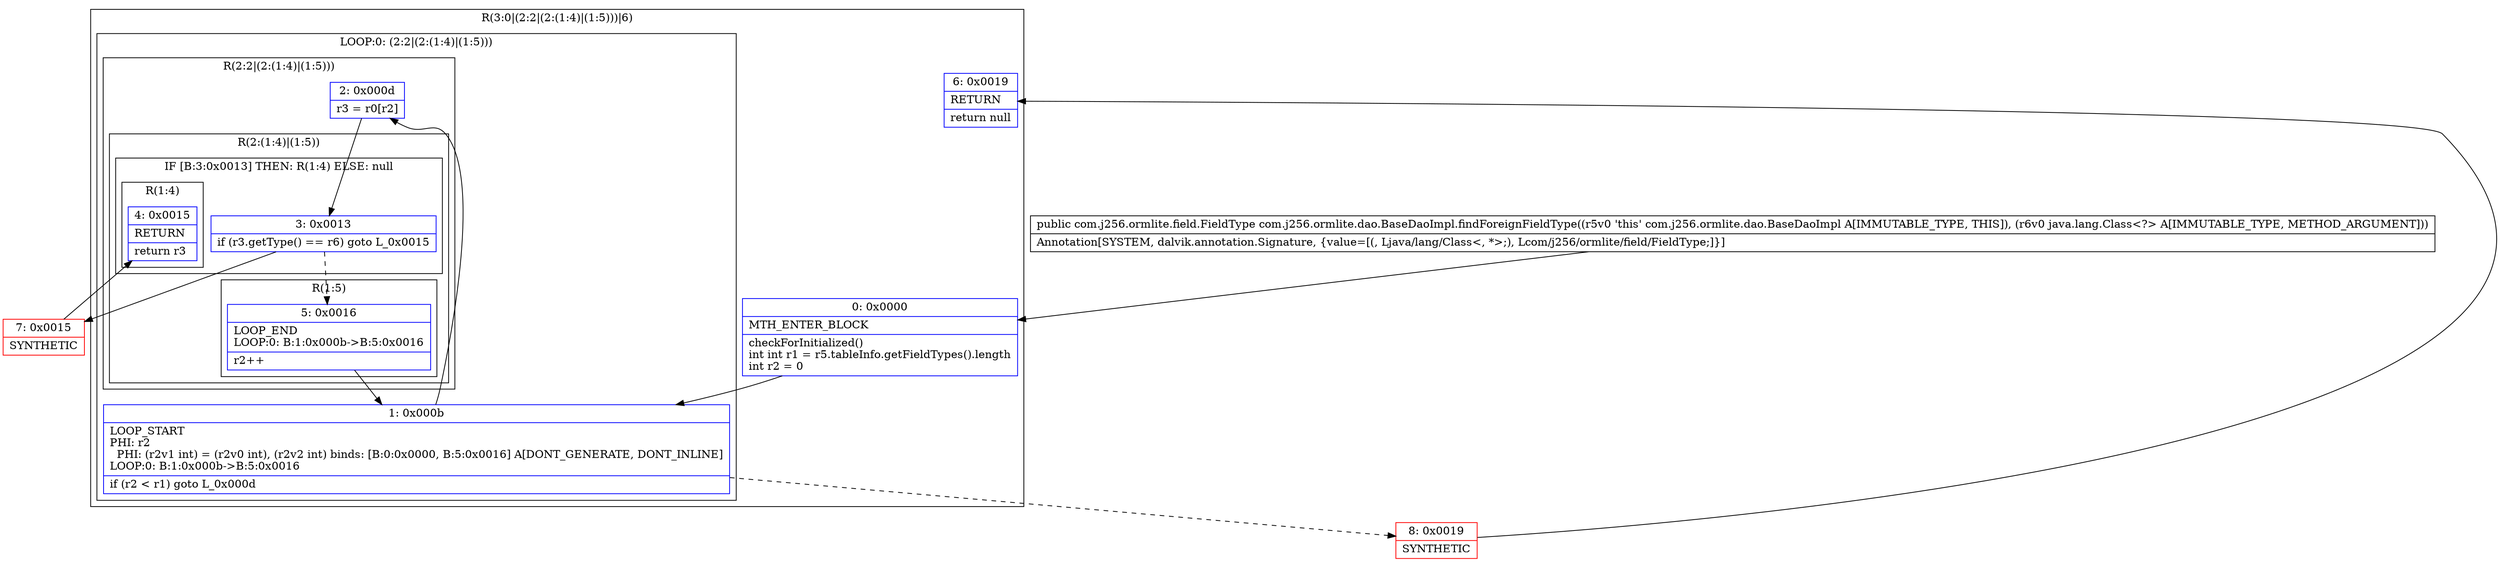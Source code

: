 digraph "CFG forcom.j256.ormlite.dao.BaseDaoImpl.findForeignFieldType(Ljava\/lang\/Class;)Lcom\/j256\/ormlite\/field\/FieldType;" {
subgraph cluster_Region_1587091310 {
label = "R(3:0|(2:2|(2:(1:4)|(1:5)))|6)";
node [shape=record,color=blue];
Node_0 [shape=record,label="{0\:\ 0x0000|MTH_ENTER_BLOCK\l|checkForInitialized()\lint int r1 = r5.tableInfo.getFieldTypes().length\lint r2 = 0\l}"];
subgraph cluster_LoopRegion_17770021 {
label = "LOOP:0: (2:2|(2:(1:4)|(1:5)))";
node [shape=record,color=blue];
Node_1 [shape=record,label="{1\:\ 0x000b|LOOP_START\lPHI: r2 \l  PHI: (r2v1 int) = (r2v0 int), (r2v2 int) binds: [B:0:0x0000, B:5:0x0016] A[DONT_GENERATE, DONT_INLINE]\lLOOP:0: B:1:0x000b\-\>B:5:0x0016\l|if (r2 \< r1) goto L_0x000d\l}"];
subgraph cluster_Region_756077392 {
label = "R(2:2|(2:(1:4)|(1:5)))";
node [shape=record,color=blue];
Node_2 [shape=record,label="{2\:\ 0x000d|r3 = r0[r2]\l}"];
subgraph cluster_Region_1018066906 {
label = "R(2:(1:4)|(1:5))";
node [shape=record,color=blue];
subgraph cluster_IfRegion_1451206108 {
label = "IF [B:3:0x0013] THEN: R(1:4) ELSE: null";
node [shape=record,color=blue];
Node_3 [shape=record,label="{3\:\ 0x0013|if (r3.getType() == r6) goto L_0x0015\l}"];
subgraph cluster_Region_757023305 {
label = "R(1:4)";
node [shape=record,color=blue];
Node_4 [shape=record,label="{4\:\ 0x0015|RETURN\l|return r3\l}"];
}
}
subgraph cluster_Region_1425625249 {
label = "R(1:5)";
node [shape=record,color=blue];
Node_5 [shape=record,label="{5\:\ 0x0016|LOOP_END\lLOOP:0: B:1:0x000b\-\>B:5:0x0016\l|r2++\l}"];
}
}
}
}
Node_6 [shape=record,label="{6\:\ 0x0019|RETURN\l|return null\l}"];
}
Node_7 [shape=record,color=red,label="{7\:\ 0x0015|SYNTHETIC\l}"];
Node_8 [shape=record,color=red,label="{8\:\ 0x0019|SYNTHETIC\l}"];
MethodNode[shape=record,label="{public com.j256.ormlite.field.FieldType com.j256.ormlite.dao.BaseDaoImpl.findForeignFieldType((r5v0 'this' com.j256.ormlite.dao.BaseDaoImpl A[IMMUTABLE_TYPE, THIS]), (r6v0 java.lang.Class\<?\> A[IMMUTABLE_TYPE, METHOD_ARGUMENT]))  | Annotation[SYSTEM, dalvik.annotation.Signature, \{value=[(, Ljava\/lang\/Class\<, *\>;), Lcom\/j256\/ormlite\/field\/FieldType;]\}]\l}"];
MethodNode -> Node_0;
Node_0 -> Node_1;
Node_1 -> Node_2;
Node_1 -> Node_8[style=dashed];
Node_2 -> Node_3;
Node_3 -> Node_5[style=dashed];
Node_3 -> Node_7;
Node_5 -> Node_1;
Node_7 -> Node_4;
Node_8 -> Node_6;
}

